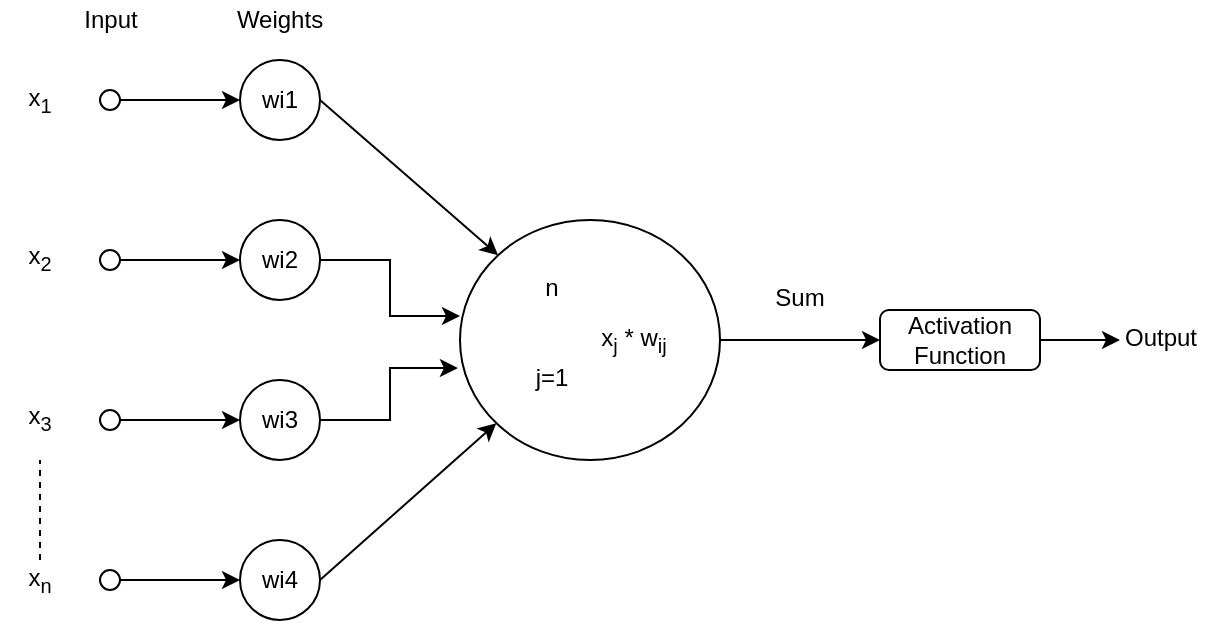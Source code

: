 <mxfile version="13.1.14" type="github"><diagram id="MnWhXvnow7zXSZyKi_42" name="Page-1"><mxGraphModel dx="732" dy="591" grid="1" gridSize="10" guides="1" tooltips="1" connect="1" arrows="1" fold="1" page="1" pageScale="1" pageWidth="850" pageHeight="1100" math="0" shadow="0"><root><mxCell id="0"/><mxCell id="1" parent="0"/><mxCell id="iNxaWUcbnLE6CEfqLUtP-1" value="wi1" style="ellipse;whiteSpace=wrap;html=1;" vertex="1" parent="1"><mxGeometry x="160" y="80" width="40" height="40" as="geometry"/></mxCell><mxCell id="iNxaWUcbnLE6CEfqLUtP-17" style="edgeStyle=orthogonalEdgeStyle;rounded=0;orthogonalLoop=1;jettySize=auto;html=1;entryX=-0.008;entryY=0.617;entryDx=0;entryDy=0;entryPerimeter=0;" edge="1" parent="1" source="iNxaWUcbnLE6CEfqLUtP-3" target="iNxaWUcbnLE6CEfqLUtP-14"><mxGeometry relative="1" as="geometry"/></mxCell><mxCell id="iNxaWUcbnLE6CEfqLUtP-3" value="wi3" style="ellipse;whiteSpace=wrap;html=1;" vertex="1" parent="1"><mxGeometry x="160" y="240" width="40" height="40" as="geometry"/></mxCell><mxCell id="iNxaWUcbnLE6CEfqLUtP-16" style="edgeStyle=orthogonalEdgeStyle;rounded=0;orthogonalLoop=1;jettySize=auto;html=1;entryX=0;entryY=0.4;entryDx=0;entryDy=0;entryPerimeter=0;" edge="1" parent="1" source="iNxaWUcbnLE6CEfqLUtP-4" target="iNxaWUcbnLE6CEfqLUtP-14"><mxGeometry relative="1" as="geometry"/></mxCell><mxCell id="iNxaWUcbnLE6CEfqLUtP-4" value="wi2" style="ellipse;whiteSpace=wrap;html=1;" vertex="1" parent="1"><mxGeometry x="160" y="160" width="40" height="40" as="geometry"/></mxCell><mxCell id="iNxaWUcbnLE6CEfqLUtP-5" value="wi4" style="ellipse;whiteSpace=wrap;html=1;" vertex="1" parent="1"><mxGeometry x="160" y="320" width="40" height="40" as="geometry"/></mxCell><mxCell id="iNxaWUcbnLE6CEfqLUtP-6" value="" style="ellipse;whiteSpace=wrap;html=1;" vertex="1" parent="1"><mxGeometry x="90" y="95" width="10" height="10" as="geometry"/></mxCell><mxCell id="iNxaWUcbnLE6CEfqLUtP-7" value="" style="ellipse;whiteSpace=wrap;html=1;" vertex="1" parent="1"><mxGeometry x="90" y="175" width="10" height="10" as="geometry"/></mxCell><mxCell id="iNxaWUcbnLE6CEfqLUtP-8" value="" style="ellipse;whiteSpace=wrap;html=1;" vertex="1" parent="1"><mxGeometry x="90" y="255" width="10" height="10" as="geometry"/></mxCell><mxCell id="iNxaWUcbnLE6CEfqLUtP-9" value="" style="ellipse;whiteSpace=wrap;html=1;" vertex="1" parent="1"><mxGeometry x="90" y="335" width="10" height="10" as="geometry"/></mxCell><mxCell id="iNxaWUcbnLE6CEfqLUtP-10" value="" style="endArrow=classic;html=1;entryX=0;entryY=0.5;entryDx=0;entryDy=0;exitX=1;exitY=0.5;exitDx=0;exitDy=0;" edge="1" parent="1" source="iNxaWUcbnLE6CEfqLUtP-6" target="iNxaWUcbnLE6CEfqLUtP-1"><mxGeometry width="50" height="50" relative="1" as="geometry"><mxPoint x="300" y="290" as="sourcePoint"/><mxPoint x="350" y="240" as="targetPoint"/></mxGeometry></mxCell><mxCell id="iNxaWUcbnLE6CEfqLUtP-11" value="" style="endArrow=classic;html=1;exitX=1;exitY=0.5;exitDx=0;exitDy=0;entryX=0;entryY=0.5;entryDx=0;entryDy=0;" edge="1" parent="1" source="iNxaWUcbnLE6CEfqLUtP-7" target="iNxaWUcbnLE6CEfqLUtP-4"><mxGeometry width="50" height="50" relative="1" as="geometry"><mxPoint x="300" y="290" as="sourcePoint"/><mxPoint x="350" y="240" as="targetPoint"/></mxGeometry></mxCell><mxCell id="iNxaWUcbnLE6CEfqLUtP-12" value="" style="endArrow=classic;html=1;exitX=1;exitY=0.5;exitDx=0;exitDy=0;entryX=0;entryY=0.5;entryDx=0;entryDy=0;" edge="1" parent="1" source="iNxaWUcbnLE6CEfqLUtP-8" target="iNxaWUcbnLE6CEfqLUtP-3"><mxGeometry width="50" height="50" relative="1" as="geometry"><mxPoint x="300" y="290" as="sourcePoint"/><mxPoint x="350" y="240" as="targetPoint"/></mxGeometry></mxCell><mxCell id="iNxaWUcbnLE6CEfqLUtP-13" value="" style="endArrow=classic;html=1;exitX=1;exitY=0.5;exitDx=0;exitDy=0;entryX=0;entryY=0.5;entryDx=0;entryDy=0;" edge="1" parent="1" source="iNxaWUcbnLE6CEfqLUtP-9" target="iNxaWUcbnLE6CEfqLUtP-5"><mxGeometry width="50" height="50" relative="1" as="geometry"><mxPoint x="300" y="290" as="sourcePoint"/><mxPoint x="350" y="240" as="targetPoint"/></mxGeometry></mxCell><mxCell id="iNxaWUcbnLE6CEfqLUtP-39" value="" style="edgeStyle=orthogonalEdgeStyle;rounded=0;orthogonalLoop=1;jettySize=auto;html=1;" edge="1" parent="1" source="iNxaWUcbnLE6CEfqLUtP-14" target="iNxaWUcbnLE6CEfqLUtP-38"><mxGeometry relative="1" as="geometry"/></mxCell><mxCell id="iNxaWUcbnLE6CEfqLUtP-14" value="" style="ellipse;whiteSpace=wrap;html=1;" vertex="1" parent="1"><mxGeometry x="270" y="160" width="130" height="120" as="geometry"/></mxCell><mxCell id="iNxaWUcbnLE6CEfqLUtP-15" value="" style="endArrow=classic;html=1;entryX=0;entryY=0;entryDx=0;entryDy=0;exitX=1;exitY=0.5;exitDx=0;exitDy=0;" edge="1" parent="1" source="iNxaWUcbnLE6CEfqLUtP-1" target="iNxaWUcbnLE6CEfqLUtP-14"><mxGeometry width="50" height="50" relative="1" as="geometry"><mxPoint x="300" y="290" as="sourcePoint"/><mxPoint x="350" y="240" as="targetPoint"/></mxGeometry></mxCell><mxCell id="iNxaWUcbnLE6CEfqLUtP-19" value="" style="endArrow=classic;html=1;exitX=1;exitY=0.5;exitDx=0;exitDy=0;" edge="1" parent="1" source="iNxaWUcbnLE6CEfqLUtP-5" target="iNxaWUcbnLE6CEfqLUtP-14"><mxGeometry width="50" height="50" relative="1" as="geometry"><mxPoint x="300" y="290" as="sourcePoint"/><mxPoint x="350" y="240" as="targetPoint"/></mxGeometry></mxCell><mxCell id="iNxaWUcbnLE6CEfqLUtP-22" value="Input" style="text;html=1;align=center;verticalAlign=middle;resizable=0;points=[];autosize=1;" vertex="1" parent="1"><mxGeometry x="75" y="50" width="40" height="20" as="geometry"/></mxCell><mxCell id="iNxaWUcbnLE6CEfqLUtP-23" value="x&lt;sub&gt;j&lt;/sub&gt; * w&lt;sub&gt;ij&lt;/sub&gt;" style="text;html=1;strokeColor=none;fillColor=none;align=center;verticalAlign=middle;whiteSpace=wrap;rounded=0;" vertex="1" parent="1"><mxGeometry x="332" y="205" width="50" height="30" as="geometry"/></mxCell><mxCell id="iNxaWUcbnLE6CEfqLUtP-24" value="Weights" style="text;html=1;strokeColor=none;fillColor=none;align=center;verticalAlign=middle;whiteSpace=wrap;rounded=0;" vertex="1" parent="1"><mxGeometry x="160" y="50" width="40" height="20" as="geometry"/></mxCell><mxCell id="iNxaWUcbnLE6CEfqLUtP-30" value="" style="shape=image;html=1;verticalAlign=top;verticalLabelPosition=bottom;labelBackgroundColor=#ffffff;imageAspect=0;aspect=fixed;image=https://cdn2.iconfinder.com/data/icons/gnomeicontheme/24x24/stock/data/stock_sum.png" vertex="1" parent="1"><mxGeometry x="300" y="204" width="32" height="32" as="geometry"/></mxCell><mxCell id="iNxaWUcbnLE6CEfqLUtP-31" value="n" style="text;html=1;strokeColor=none;fillColor=none;align=center;verticalAlign=middle;whiteSpace=wrap;rounded=0;" vertex="1" parent="1"><mxGeometry x="296" y="184" width="40" height="20" as="geometry"/></mxCell><mxCell id="iNxaWUcbnLE6CEfqLUtP-32" value="j=1" style="text;html=1;strokeColor=none;fillColor=none;align=center;verticalAlign=middle;whiteSpace=wrap;rounded=0;" vertex="1" parent="1"><mxGeometry x="296" y="229" width="40" height="20" as="geometry"/></mxCell><mxCell id="iNxaWUcbnLE6CEfqLUtP-34" style="edgeStyle=orthogonalEdgeStyle;rounded=0;orthogonalLoop=1;jettySize=auto;html=1;exitX=0.5;exitY=1;exitDx=0;exitDy=0;" edge="1" parent="1"><mxGeometry relative="1" as="geometry"><mxPoint x="353" y="224" as="sourcePoint"/><mxPoint x="353" y="224" as="targetPoint"/></mxGeometry></mxCell><mxCell id="iNxaWUcbnLE6CEfqLUtP-41" style="edgeStyle=orthogonalEdgeStyle;rounded=0;orthogonalLoop=1;jettySize=auto;html=1;" edge="1" parent="1" source="iNxaWUcbnLE6CEfqLUtP-38"><mxGeometry relative="1" as="geometry"><mxPoint x="600" y="220" as="targetPoint"/></mxGeometry></mxCell><mxCell id="iNxaWUcbnLE6CEfqLUtP-38" value="Activation Function" style="rounded=1;whiteSpace=wrap;html=1;" vertex="1" parent="1"><mxGeometry x="480" y="205" width="80" height="30" as="geometry"/></mxCell><mxCell id="iNxaWUcbnLE6CEfqLUtP-40" value="Sum" style="text;html=1;strokeColor=none;fillColor=none;align=center;verticalAlign=middle;whiteSpace=wrap;rounded=0;" vertex="1" parent="1"><mxGeometry x="420" y="189" width="40" height="20" as="geometry"/></mxCell><mxCell id="iNxaWUcbnLE6CEfqLUtP-42" value="Output" style="text;html=1;align=center;verticalAlign=middle;resizable=0;points=[];autosize=1;" vertex="1" parent="1"><mxGeometry x="595" y="209" width="50" height="20" as="geometry"/></mxCell><mxCell id="iNxaWUcbnLE6CEfqLUtP-43" value="x&lt;sub&gt;1&lt;/sub&gt;" style="text;html=1;strokeColor=none;fillColor=none;align=center;verticalAlign=middle;whiteSpace=wrap;rounded=0;" vertex="1" parent="1"><mxGeometry x="40" y="90" width="40" height="20" as="geometry"/></mxCell><mxCell id="iNxaWUcbnLE6CEfqLUtP-44" value="x&lt;sub&gt;2&lt;/sub&gt;" style="text;html=1;strokeColor=none;fillColor=none;align=center;verticalAlign=middle;whiteSpace=wrap;rounded=0;" vertex="1" parent="1"><mxGeometry x="40" y="169" width="40" height="20" as="geometry"/></mxCell><mxCell id="iNxaWUcbnLE6CEfqLUtP-45" value="x&lt;sub&gt;3&lt;/sub&gt;" style="text;html=1;strokeColor=none;fillColor=none;align=center;verticalAlign=middle;whiteSpace=wrap;rounded=0;" vertex="1" parent="1"><mxGeometry x="40" y="249" width="40" height="20" as="geometry"/></mxCell><mxCell id="iNxaWUcbnLE6CEfqLUtP-46" value="x&lt;sub&gt;n&lt;/sub&gt;" style="text;html=1;strokeColor=none;fillColor=none;align=center;verticalAlign=middle;whiteSpace=wrap;rounded=0;" vertex="1" parent="1"><mxGeometry x="40" y="330" width="40" height="20" as="geometry"/></mxCell><mxCell id="iNxaWUcbnLE6CEfqLUtP-47" value="" style="endArrow=none;dashed=1;html=1;exitX=0.5;exitY=0;exitDx=0;exitDy=0;" edge="1" parent="1" source="iNxaWUcbnLE6CEfqLUtP-46"><mxGeometry width="50" height="50" relative="1" as="geometry"><mxPoint x="50" y="330" as="sourcePoint"/><mxPoint x="60" y="280" as="targetPoint"/><Array as="points"><mxPoint x="60" y="300"/></Array></mxGeometry></mxCell></root></mxGraphModel></diagram></mxfile>